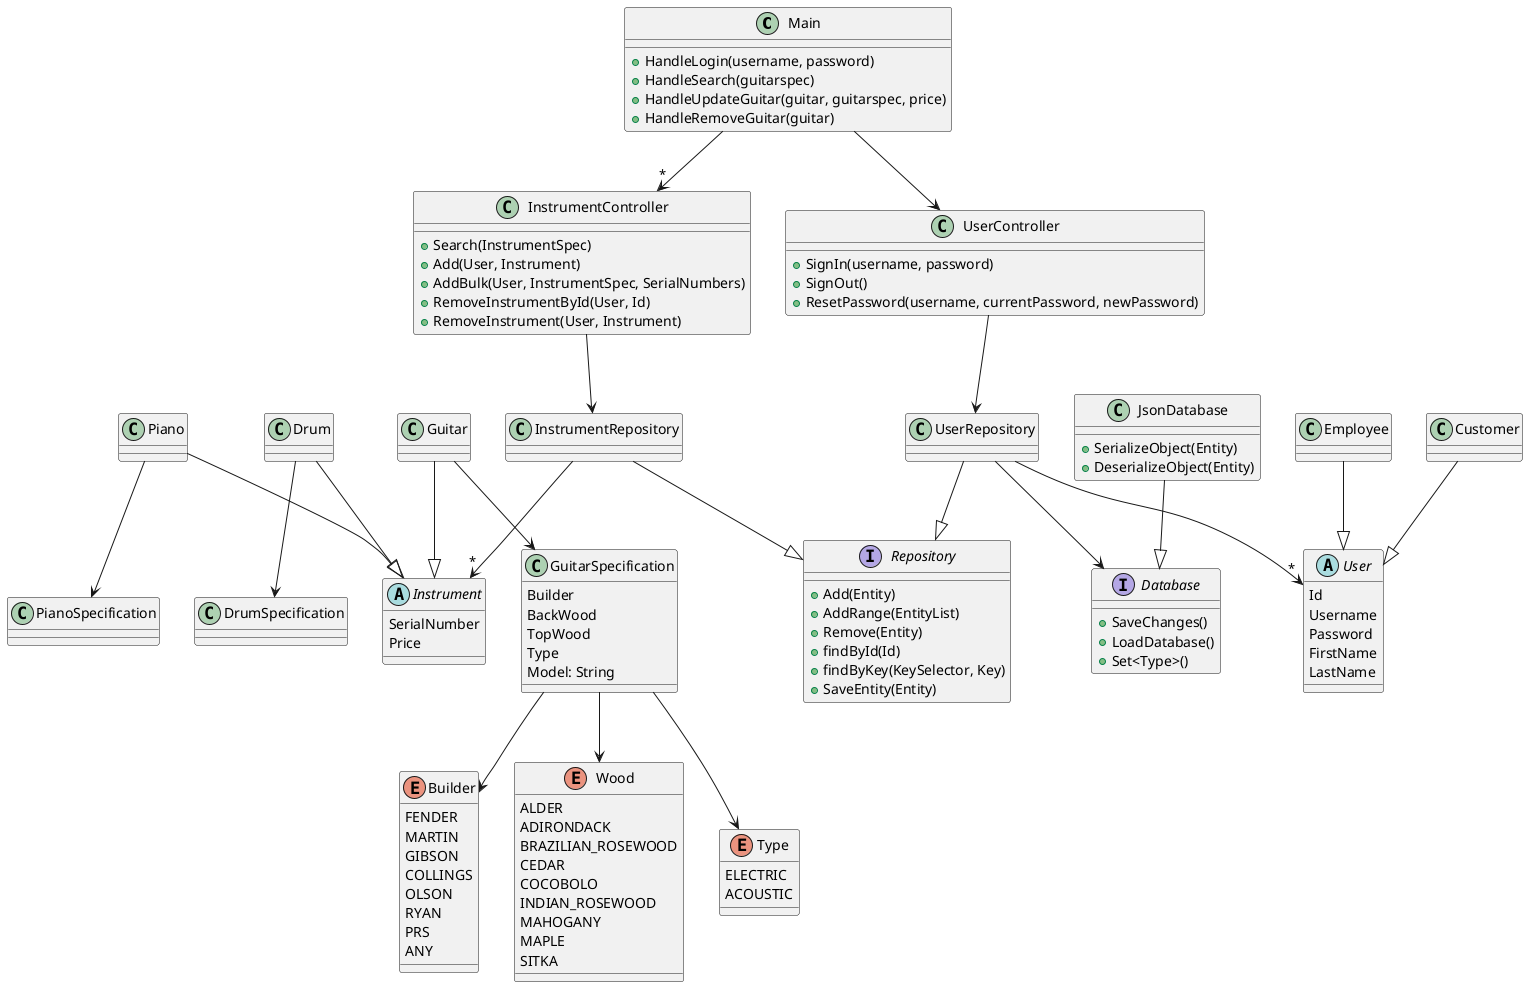 @startuml "Guitar Shop"

class Main{
    +HandleLogin(username, password)
    +HandleSearch(guitarspec)
    +HandleUpdateGuitar(guitar, guitarspec, price)
    +HandleRemoveGuitar(guitar)
}

abstract class Instrument{
    SerialNumber
    Price
}

class GuitarSpecification{
    Builder
    BackWood
    TopWood
    Type
    Model: String
}

class PianoSpecification{
    
}
class DrumSpecification{

}

interface Repository{
    +Add(Entity)
    +AddRange(EntityList)
    +Remove(Entity)
    +findById(Id)
    +findByKey(KeySelector, Key)
    +SaveEntity(Entity)
}

class Piano{

}

class Drum{

}

class Guitar{

}

class InstrumentController{
    +Search(InstrumentSpec)
    +Add(User, Instrument)
    +AddBulk(User, InstrumentSpec, SerialNumbers)
    +RemoveInstrumentById(User, Id)
    +RemoveInstrument(User, Instrument)
}

class InstrumentRepository{
    
}

enum Builder{
    FENDER
    MARTIN
    GIBSON
    COLLINGS
    OLSON
    RYAN
    PRS
    ANY
}

enum Wood{
    ALDER
    ADIRONDACK
    BRAZILIAN_ROSEWOOD
    CEDAR
    COCOBOLO
    INDIAN_ROSEWOOD
    MAHOGANY
    MAPLE
    SITKA
}

enum Type{
    ELECTRIC
    ACOUSTIC
}

interface Database{
    +SaveChanges()
    +LoadDatabase()
    +Set<Type>()
}

class JsonDatabase {
    +SerializeObject(Entity)
    +DeserializeObject(Entity)
}

abstract class User{
    Id
    Username
    Password
    FirstName
    LastName
}

class UserRepository{

}

class UserController{
    +SignIn(username, password)
    +SignOut()
    +ResetPassword(username, currentPassword, newPassword)
}

class Employee{

}
class Customer{

}

Guitar --> GuitarSpecification
GuitarSpecification --> Builder
GuitarSpecification --> Wood
GuitarSpecification --> Type
JsonDatabase --|> Database

Customer --|> User
Employee --|> User
UserRepository --|> Repository
UserRepository --> Database
UserController --> UserRepository
UserRepository --> "*" User
Main --> UserController
Main --> "*" InstrumentController

InstrumentRepository --|> Repository
InstrumentController --> InstrumentRepository
InstrumentRepository --> "*" Instrument
Piano --|> Instrument
Guitar --|> Instrument
Drum --|> Instrument

Piano --> PianoSpecification
Drum --> DrumSpecification

@enduml